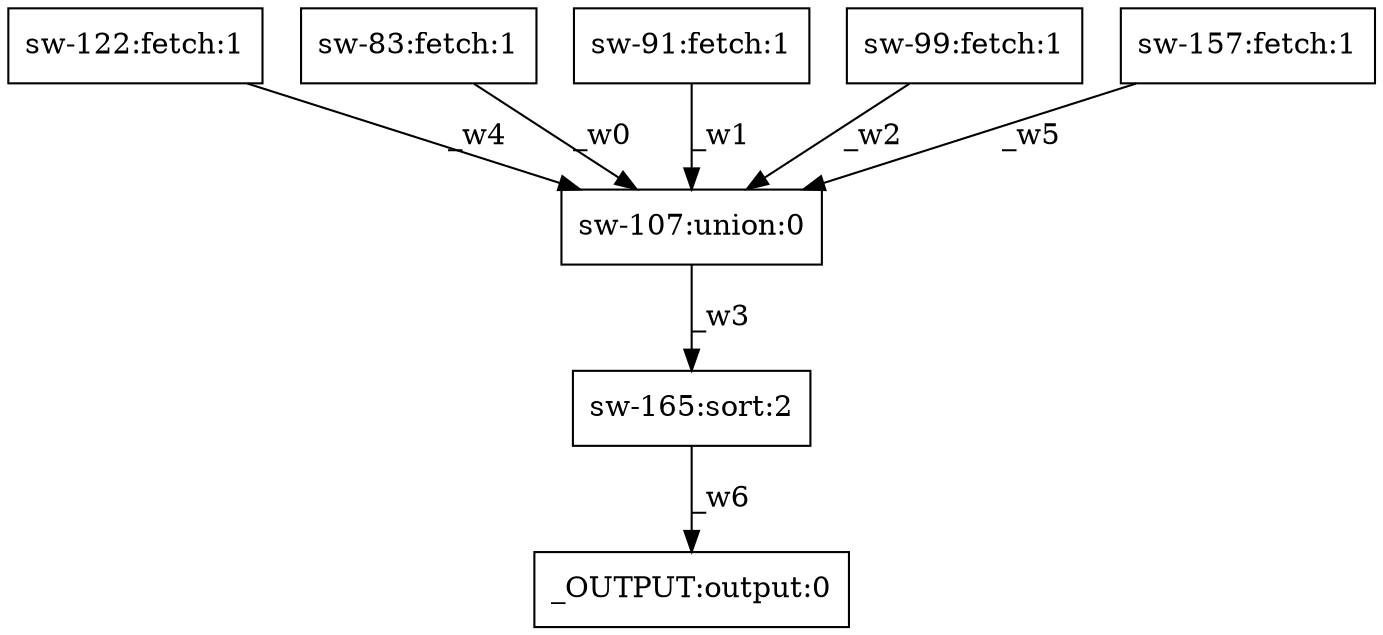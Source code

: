 digraph test1 { node [shape=box] "_OUTPUT" [label="_OUTPUT:output:0"];"sw-122" [label="sw-122:fetch:1"];"sw-83" [label="sw-83:fetch:1"];"sw-107" [label="sw-107:union:0"];"sw-91" [label="sw-91:fetch:1"];"sw-165" [label="sw-165:sort:2"];"sw-99" [label="sw-99:fetch:1"];"sw-157" [label="sw-157:fetch:1"];"sw-83" -> "sw-107" [label="_w0"];"sw-91" -> "sw-107" [label="_w1"];"sw-99" -> "sw-107" [label="_w2"];"sw-107" -> "sw-165" [label="_w3"];"sw-122" -> "sw-107" [label="_w4"];"sw-157" -> "sw-107" [label="_w5"];"sw-165" -> "_OUTPUT" [label="_w6"];}